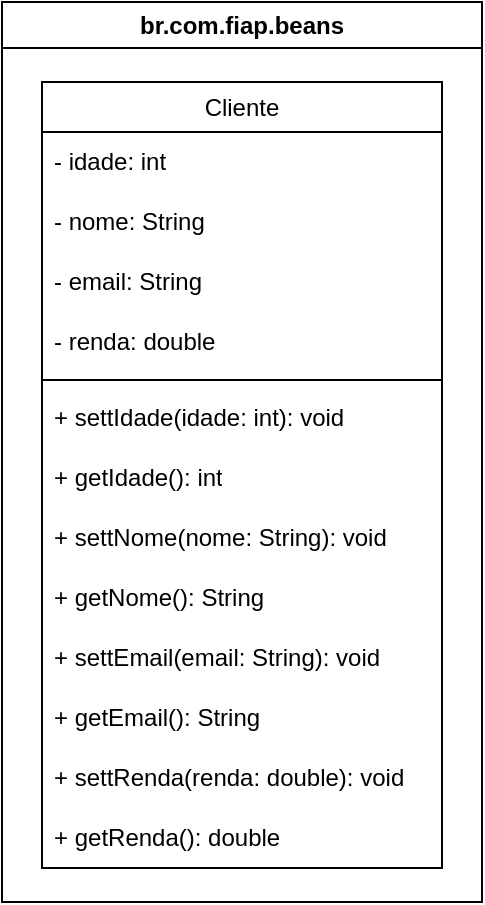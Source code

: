 <mxfile version="26.1.1">
  <diagram name="Page-1" id="9yvNEwdizCx69Er2hn3D">
    <mxGraphModel dx="1301" dy="716" grid="1" gridSize="10" guides="1" tooltips="1" connect="1" arrows="1" fold="1" page="1" pageScale="1" pageWidth="850" pageHeight="1100" math="0" shadow="0">
      <root>
        <mxCell id="0" />
        <mxCell id="1" parent="0" />
        <mxCell id="-f8f2UsQWGdHz2A_yQ2c-11" value="br.com.fiap.beans" style="swimlane;whiteSpace=wrap;html=1;" vertex="1" parent="1">
          <mxGeometry x="40" y="40" width="240" height="450" as="geometry" />
        </mxCell>
        <mxCell id="-f8f2UsQWGdHz2A_yQ2c-1" value="Cliente" style="swimlane;fontStyle=0;childLayout=stackLayout;horizontal=1;startSize=25;horizontalStack=0;resizeParent=1;resizeParentMax=0;resizeLast=0;collapsible=1;marginBottom=0;whiteSpace=wrap;html=1;" vertex="1" parent="-f8f2UsQWGdHz2A_yQ2c-11">
          <mxGeometry x="20" y="40" width="200" height="393" as="geometry">
            <mxRectangle x="120" y="160" width="80" height="30" as="alternateBounds" />
          </mxGeometry>
        </mxCell>
        <mxCell id="-f8f2UsQWGdHz2A_yQ2c-2" value="- idade: int" style="text;strokeColor=none;fillColor=none;align=left;verticalAlign=middle;spacingLeft=4;spacingRight=4;overflow=hidden;points=[[0,0.5],[1,0.5]];portConstraint=eastwest;rotatable=0;whiteSpace=wrap;html=1;fontSize=12;spacing=2;" vertex="1" parent="-f8f2UsQWGdHz2A_yQ2c-1">
          <mxGeometry y="25" width="200" height="30" as="geometry" />
        </mxCell>
        <mxCell id="-f8f2UsQWGdHz2A_yQ2c-3" value="- nome: String" style="text;strokeColor=none;fillColor=none;align=left;verticalAlign=middle;spacingLeft=4;spacingRight=4;overflow=hidden;points=[[0,0.5],[1,0.5]];portConstraint=eastwest;rotatable=0;whiteSpace=wrap;html=1;" vertex="1" parent="-f8f2UsQWGdHz2A_yQ2c-1">
          <mxGeometry y="55" width="200" height="30" as="geometry" />
        </mxCell>
        <mxCell id="-f8f2UsQWGdHz2A_yQ2c-4" value="- email: String" style="text;strokeColor=none;fillColor=none;align=left;verticalAlign=middle;spacingLeft=4;spacingRight=4;overflow=hidden;points=[[0,0.5],[1,0.5]];portConstraint=eastwest;rotatable=0;whiteSpace=wrap;html=1;" vertex="1" parent="-f8f2UsQWGdHz2A_yQ2c-1">
          <mxGeometry y="85" width="200" height="30" as="geometry" />
        </mxCell>
        <mxCell id="-f8f2UsQWGdHz2A_yQ2c-5" value="- renda: double" style="text;strokeColor=none;fillColor=none;align=left;verticalAlign=middle;spacingLeft=4;spacingRight=4;overflow=hidden;points=[[0,0.5],[1,0.5]];portConstraint=eastwest;rotatable=0;whiteSpace=wrap;html=1;" vertex="1" parent="-f8f2UsQWGdHz2A_yQ2c-1">
          <mxGeometry y="115" width="200" height="30" as="geometry" />
        </mxCell>
        <mxCell id="-f8f2UsQWGdHz2A_yQ2c-48" value="" style="line;strokeWidth=1;fillColor=none;align=left;verticalAlign=middle;spacingTop=-1;spacingLeft=3;spacingRight=3;rotatable=0;labelPosition=right;points=[];portConstraint=eastwest;strokeColor=inherit;" vertex="1" parent="-f8f2UsQWGdHz2A_yQ2c-1">
          <mxGeometry y="145" width="200" height="8" as="geometry" />
        </mxCell>
        <mxCell id="-f8f2UsQWGdHz2A_yQ2c-49" value="+ settIdade(idade: int): void" style="text;strokeColor=none;fillColor=none;align=left;verticalAlign=middle;spacingLeft=4;spacingRight=4;overflow=hidden;points=[[0,0.5],[1,0.5]];portConstraint=eastwest;rotatable=0;whiteSpace=wrap;html=1;" vertex="1" parent="-f8f2UsQWGdHz2A_yQ2c-1">
          <mxGeometry y="153" width="200" height="30" as="geometry" />
        </mxCell>
        <mxCell id="-f8f2UsQWGdHz2A_yQ2c-53" value="+ getIdade(): int" style="text;strokeColor=none;fillColor=none;align=left;verticalAlign=middle;spacingLeft=4;spacingRight=4;overflow=hidden;points=[[0,0.5],[1,0.5]];portConstraint=eastwest;rotatable=0;whiteSpace=wrap;html=1;" vertex="1" parent="-f8f2UsQWGdHz2A_yQ2c-1">
          <mxGeometry y="183" width="200" height="30" as="geometry" />
        </mxCell>
        <mxCell id="-f8f2UsQWGdHz2A_yQ2c-64" value="+ settNome(nome: String): void" style="text;strokeColor=none;fillColor=none;align=left;verticalAlign=middle;spacingLeft=4;spacingRight=4;overflow=hidden;points=[[0,0.5],[1,0.5]];portConstraint=eastwest;rotatable=0;whiteSpace=wrap;html=1;" vertex="1" parent="-f8f2UsQWGdHz2A_yQ2c-1">
          <mxGeometry y="213" width="200" height="30" as="geometry" />
        </mxCell>
        <mxCell id="-f8f2UsQWGdHz2A_yQ2c-65" value="+ getNome(): String" style="text;strokeColor=none;fillColor=none;align=left;verticalAlign=middle;spacingLeft=4;spacingRight=4;overflow=hidden;points=[[0,0.5],[1,0.5]];portConstraint=eastwest;rotatable=0;whiteSpace=wrap;html=1;" vertex="1" parent="-f8f2UsQWGdHz2A_yQ2c-1">
          <mxGeometry y="243" width="200" height="30" as="geometry" />
        </mxCell>
        <mxCell id="-f8f2UsQWGdHz2A_yQ2c-62" value="+ settEmail(email: String): void" style="text;strokeColor=none;fillColor=none;align=left;verticalAlign=middle;spacingLeft=4;spacingRight=4;overflow=hidden;points=[[0,0.5],[1,0.5]];portConstraint=eastwest;rotatable=0;whiteSpace=wrap;html=1;" vertex="1" parent="-f8f2UsQWGdHz2A_yQ2c-1">
          <mxGeometry y="273" width="200" height="30" as="geometry" />
        </mxCell>
        <mxCell id="-f8f2UsQWGdHz2A_yQ2c-63" value="+ getEmail(): String" style="text;strokeColor=none;fillColor=none;align=left;verticalAlign=middle;spacingLeft=4;spacingRight=4;overflow=hidden;points=[[0,0.5],[1,0.5]];portConstraint=eastwest;rotatable=0;whiteSpace=wrap;html=1;" vertex="1" parent="-f8f2UsQWGdHz2A_yQ2c-1">
          <mxGeometry y="303" width="200" height="30" as="geometry" />
        </mxCell>
        <mxCell id="-f8f2UsQWGdHz2A_yQ2c-66" value="+ settRenda(renda: double): void" style="text;strokeColor=none;fillColor=none;align=left;verticalAlign=middle;spacingLeft=4;spacingRight=4;overflow=hidden;points=[[0,0.5],[1,0.5]];portConstraint=eastwest;rotatable=0;whiteSpace=wrap;html=1;" vertex="1" parent="-f8f2UsQWGdHz2A_yQ2c-1">
          <mxGeometry y="333" width="200" height="30" as="geometry" />
        </mxCell>
        <mxCell id="-f8f2UsQWGdHz2A_yQ2c-67" value="+ getRenda(): double" style="text;strokeColor=none;fillColor=none;align=left;verticalAlign=middle;spacingLeft=4;spacingRight=4;overflow=hidden;points=[[0,0.5],[1,0.5]];portConstraint=eastwest;rotatable=0;whiteSpace=wrap;html=1;" vertex="1" parent="-f8f2UsQWGdHz2A_yQ2c-1">
          <mxGeometry y="363" width="200" height="30" as="geometry" />
        </mxCell>
      </root>
    </mxGraphModel>
  </diagram>
</mxfile>
